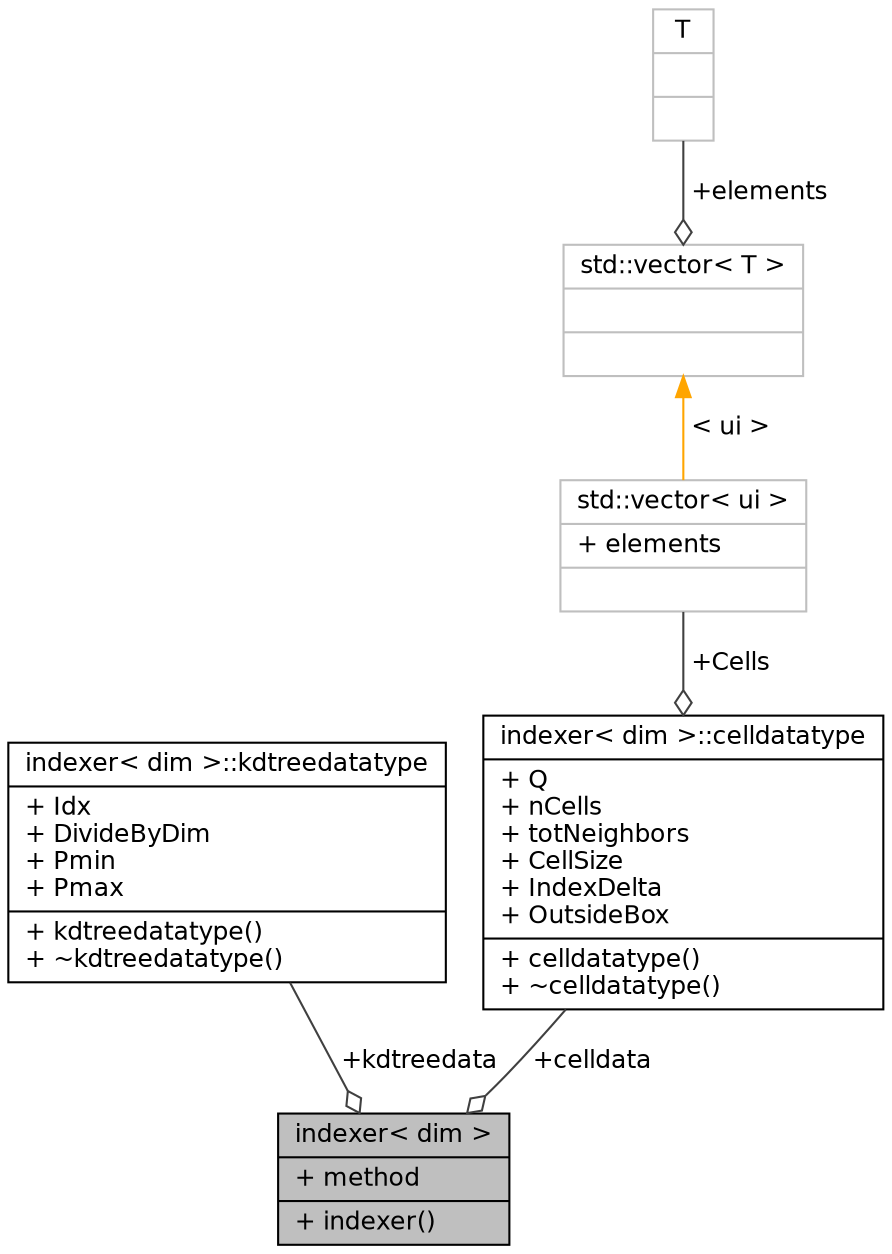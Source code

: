 digraph "indexer&lt; dim &gt;"
{
 // INTERACTIVE_SVG=YES
 // LATEX_PDF_SIZE
  bgcolor="transparent";
  edge [fontname="Helvetica",fontsize="12",labelfontname="Helvetica",labelfontsize="12"];
  node [fontname="Helvetica",fontsize="12",shape=record];
  Node1 [label="{indexer\< dim \>\n|+ method\l|+ indexer()\l}",height=0.2,width=0.4,color="black", fillcolor="grey75", style="filled", fontcolor="black",tooltip="This structure is specific for the indexer."];
  Node2 -> Node1 [color="grey25",fontsize="12",style="solid",label=" +kdtreedata" ,arrowhead="odiamond",fontname="Helvetica"];
  Node2 [label="{indexer\< dim \>::kdtreedatatype\n|+ Idx\l+ DivideByDim\l+ Pmin\l+ Pmax\l|+ kdtreedatatype()\l+ ~kdtreedatatype()\l}",height=0.2,width=0.4,color="black",URL="$structindexer_1_1kdtreedatatype.html",tooltip=" "];
  Node3 -> Node1 [color="grey25",fontsize="12",style="solid",label=" +celldata" ,arrowhead="odiamond",fontname="Helvetica"];
  Node3 [label="{indexer\< dim \>::celldatatype\n|+ Q\l+ nCells\l+ totNeighbors\l+ CellSize\l+ IndexDelta\l+ OutsideBox\l|+ celldatatype()\l+ ~celldatatype()\l}",height=0.2,width=0.4,color="black",URL="$structindexer_1_1celldatatype.html",tooltip=" "];
  Node4 -> Node3 [color="grey25",fontsize="12",style="solid",label=" +Cells" ,arrowhead="odiamond",fontname="Helvetica"];
  Node4 [label="{std::vector\< ui \>\n|+ elements\l|}",height=0.2,width=0.4,color="grey75",tooltip=" "];
  Node5 -> Node4 [dir="back",color="orange",fontsize="12",style="solid",label=" \< ui \>" ,fontname="Helvetica"];
  Node5 [label="{std::vector\< T \>\n||}",height=0.2,width=0.4,color="grey75",tooltip="STL class."];
  Node6 -> Node5 [color="grey25",fontsize="12",style="solid",label=" +elements" ,arrowhead="odiamond",fontname="Helvetica"];
  Node6 [label="{T\n||}",height=0.2,width=0.4,color="grey75",tooltip=" "];
}
